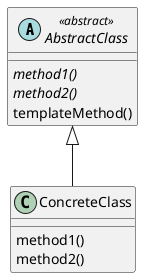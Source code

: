 @startuml class-diagram

abstract class AbstractClass <<abstract>> {
  {abstract} method1()
  {abstract} method2()
  templateMethod()
}

class ConcreteClass {
  method1()
  method2()
}

AbstractClass <|-- ConcreteClass

@enduml
